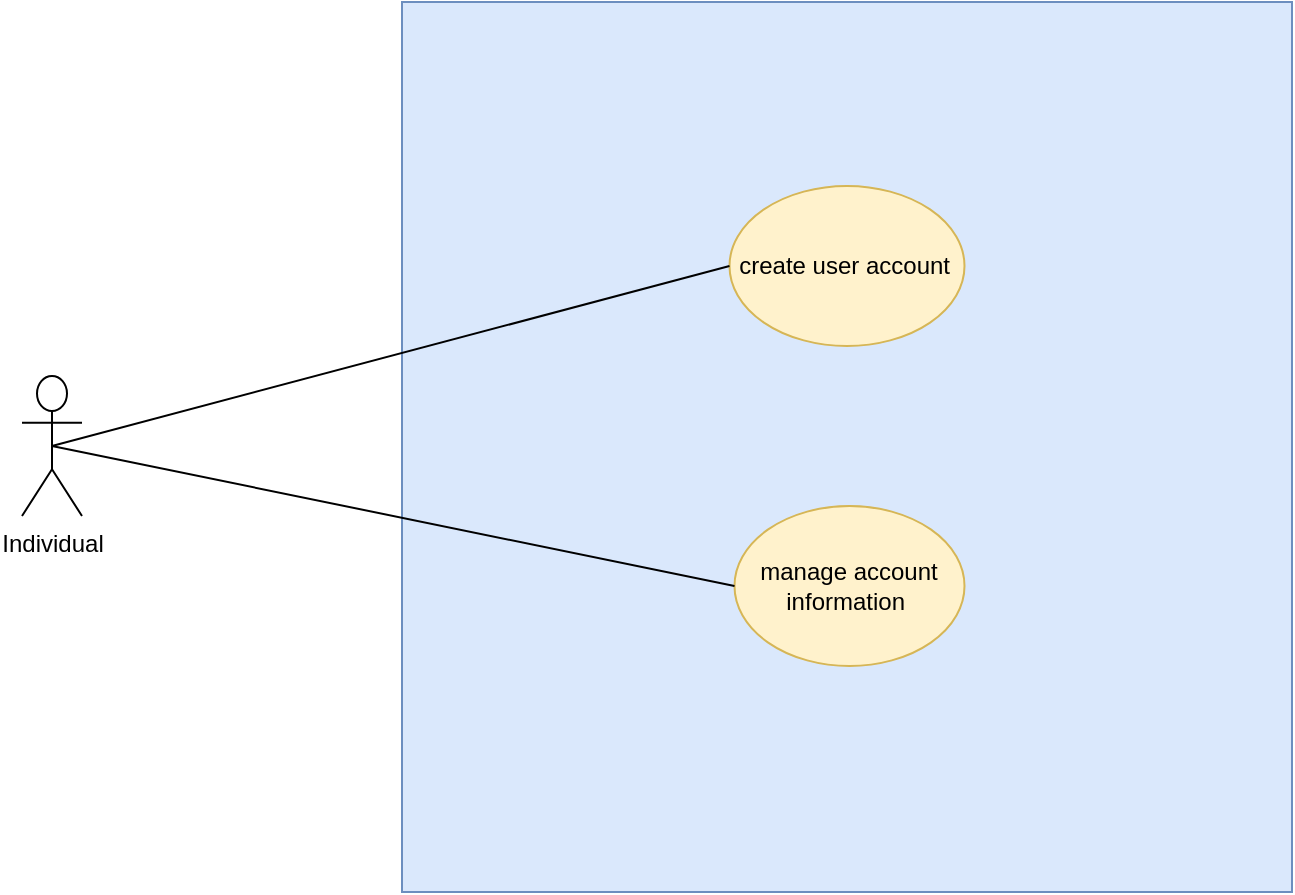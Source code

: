 <mxfile version="20.8.10" type="device"><diagram name="Page-1" id="fjwuFHZYpNOX4wre5BCR"><mxGraphModel dx="1276" dy="614" grid="1" gridSize="10" guides="1" tooltips="1" connect="1" arrows="1" fold="1" page="1" pageScale="1" pageWidth="850" pageHeight="1100" math="0" shadow="0"><root><mxCell id="0"/><mxCell id="1" parent="0"/><mxCell id="lUdEcpaVnrUoQNahTHSe-1" value="" style="whiteSpace=wrap;html=1;aspect=fixed;fillColor=#dae8fc;strokeColor=#6c8ebf;" parent="1" vertex="1"><mxGeometry x="340" y="328" width="445" height="445" as="geometry"/></mxCell><mxCell id="lUdEcpaVnrUoQNahTHSe-2" value="create user account&amp;nbsp;" style="ellipse;whiteSpace=wrap;html=1;fillColor=#fff2cc;strokeColor=#d6b656;" parent="1" vertex="1"><mxGeometry x="503.75" y="420" width="117.5" height="80" as="geometry"/></mxCell><mxCell id="lUdEcpaVnrUoQNahTHSe-3" value="manage account information&amp;nbsp;" style="ellipse;whiteSpace=wrap;html=1;fillColor=#fff2cc;strokeColor=#d6b656;" parent="1" vertex="1"><mxGeometry x="506.25" y="580" width="115" height="80" as="geometry"/></mxCell><mxCell id="Jd3R5-ZXTsf17rILLIj6-1" value="Individual" style="shape=umlActor;verticalLabelPosition=bottom;verticalAlign=top;html=1;outlineConnect=0;" parent="1" vertex="1"><mxGeometry x="150" y="515" width="30" height="70" as="geometry"/></mxCell><mxCell id="EdmM1rZS4--3qe9CLnAn-2" value="" style="endArrow=none;html=1;rounded=0;entryX=0.5;entryY=0.5;entryDx=0;entryDy=0;entryPerimeter=0;exitX=0;exitY=0.5;exitDx=0;exitDy=0;" parent="1" source="lUdEcpaVnrUoQNahTHSe-2" target="Jd3R5-ZXTsf17rILLIj6-1" edge="1"><mxGeometry width="50" height="50" relative="1" as="geometry"><mxPoint x="442.5" y="460" as="sourcePoint"/><mxPoint x="450" y="510" as="targetPoint"/></mxGeometry></mxCell><mxCell id="EdmM1rZS4--3qe9CLnAn-3" value="" style="endArrow=none;html=1;rounded=0;entryX=0.5;entryY=0.5;entryDx=0;entryDy=0;entryPerimeter=0;exitX=0;exitY=0.5;exitDx=0;exitDy=0;" parent="1" source="lUdEcpaVnrUoQNahTHSe-3" target="Jd3R5-ZXTsf17rILLIj6-1" edge="1"><mxGeometry width="50" height="50" relative="1" as="geometry"><mxPoint x="442.5" y="630" as="sourcePoint"/><mxPoint x="145" y="555" as="targetPoint"/></mxGeometry></mxCell></root></mxGraphModel></diagram></mxfile>